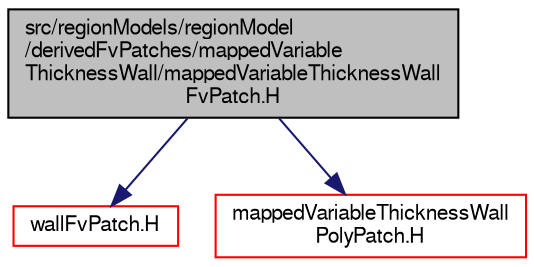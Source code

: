 digraph "src/regionModels/regionModel/derivedFvPatches/mappedVariableThicknessWall/mappedVariableThicknessWallFvPatch.H"
{
  bgcolor="transparent";
  edge [fontname="FreeSans",fontsize="10",labelfontname="FreeSans",labelfontsize="10"];
  node [fontname="FreeSans",fontsize="10",shape=record];
  Node0 [label="src/regionModels/regionModel\l/derivedFvPatches/mappedVariable\lThicknessWall/mappedVariableThicknessWall\lFvPatch.H",height=0.2,width=0.4,color="black", fillcolor="grey75", style="filled", fontcolor="black"];
  Node0 -> Node1 [color="midnightblue",fontsize="10",style="solid",fontname="FreeSans"];
  Node1 [label="wallFvPatch.H",height=0.2,width=0.4,color="red",URL="$a03680.html"];
  Node0 -> Node158 [color="midnightblue",fontsize="10",style="solid",fontname="FreeSans"];
  Node158 [label="mappedVariableThicknessWall\lPolyPatch.H",height=0.2,width=0.4,color="red",URL="$a07613.html"];
}
